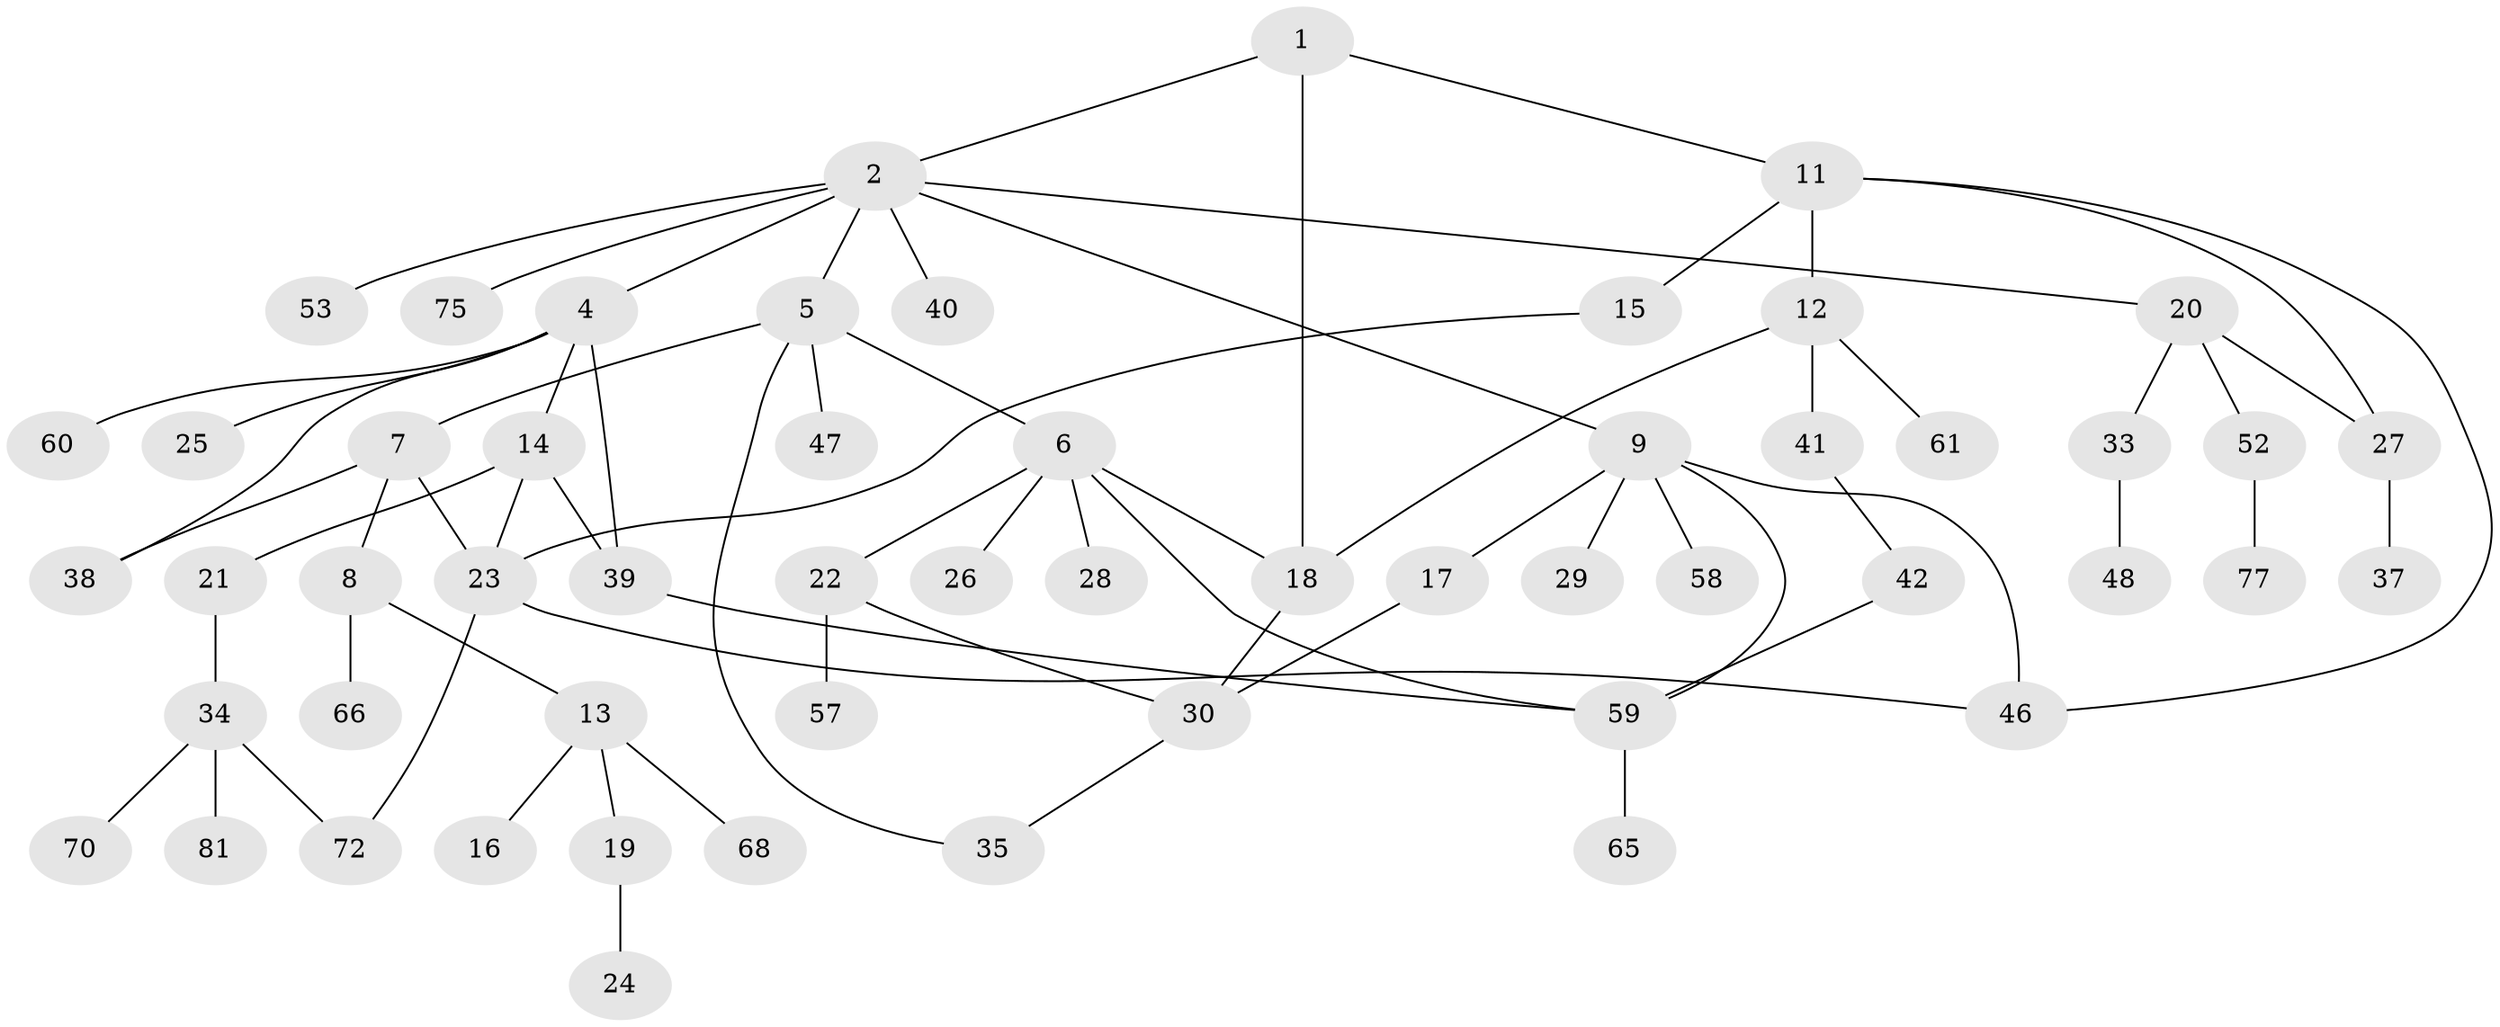 // Generated by graph-tools (version 1.1) at 2025/23/03/03/25 07:23:31]
// undirected, 55 vertices, 70 edges
graph export_dot {
graph [start="1"]
  node [color=gray90,style=filled];
  1 [super="+10"];
  2 [super="+3"];
  4 [super="+49"];
  5 [super="+43"];
  6 [super="+54"];
  7 [super="+63"];
  8 [super="+45"];
  9 [super="+85"];
  11 [super="+32"];
  12 [super="+31"];
  13 [super="+83"];
  14;
  15 [super="+64"];
  16;
  17;
  18 [super="+74"];
  19;
  20 [super="+86"];
  21 [super="+36"];
  22;
  23 [super="+87"];
  24;
  25;
  26 [super="+76"];
  27 [super="+82"];
  28 [super="+51"];
  29;
  30 [super="+50"];
  33 [super="+78"];
  34 [super="+44"];
  35 [super="+80"];
  37;
  38 [super="+79"];
  39 [super="+55"];
  40;
  41 [super="+73"];
  42;
  46 [super="+67"];
  47 [super="+69"];
  48;
  52;
  53 [super="+56"];
  57 [super="+62"];
  58;
  59 [super="+84"];
  60;
  61 [super="+71"];
  65;
  66;
  68;
  70;
  72;
  75;
  77;
  81;
  1 -- 2;
  1 -- 11;
  1 -- 18;
  2 -- 4;
  2 -- 9;
  2 -- 20;
  2 -- 40;
  2 -- 53;
  2 -- 75;
  2 -- 5;
  4 -- 14;
  4 -- 25;
  4 -- 39;
  4 -- 60;
  4 -- 38;
  5 -- 6;
  5 -- 7;
  5 -- 47;
  5 -- 35;
  6 -- 22;
  6 -- 26;
  6 -- 28;
  6 -- 18;
  6 -- 59;
  7 -- 8;
  7 -- 23;
  7 -- 38;
  8 -- 13;
  8 -- 66;
  9 -- 17;
  9 -- 29;
  9 -- 58;
  9 -- 46;
  9 -- 59;
  11 -- 12;
  11 -- 15;
  11 -- 27;
  11 -- 46;
  12 -- 18;
  12 -- 41;
  12 -- 61;
  13 -- 16;
  13 -- 19;
  13 -- 68;
  14 -- 21;
  14 -- 39;
  14 -- 23;
  15 -- 23;
  17 -- 30;
  18 -- 30;
  19 -- 24;
  20 -- 27;
  20 -- 33;
  20 -- 52;
  21 -- 34;
  22 -- 30;
  22 -- 57;
  23 -- 72;
  23 -- 46;
  27 -- 37;
  30 -- 35;
  33 -- 48;
  34 -- 81;
  34 -- 72;
  34 -- 70;
  39 -- 59;
  41 -- 42;
  42 -- 59;
  52 -- 77;
  59 -- 65;
}
